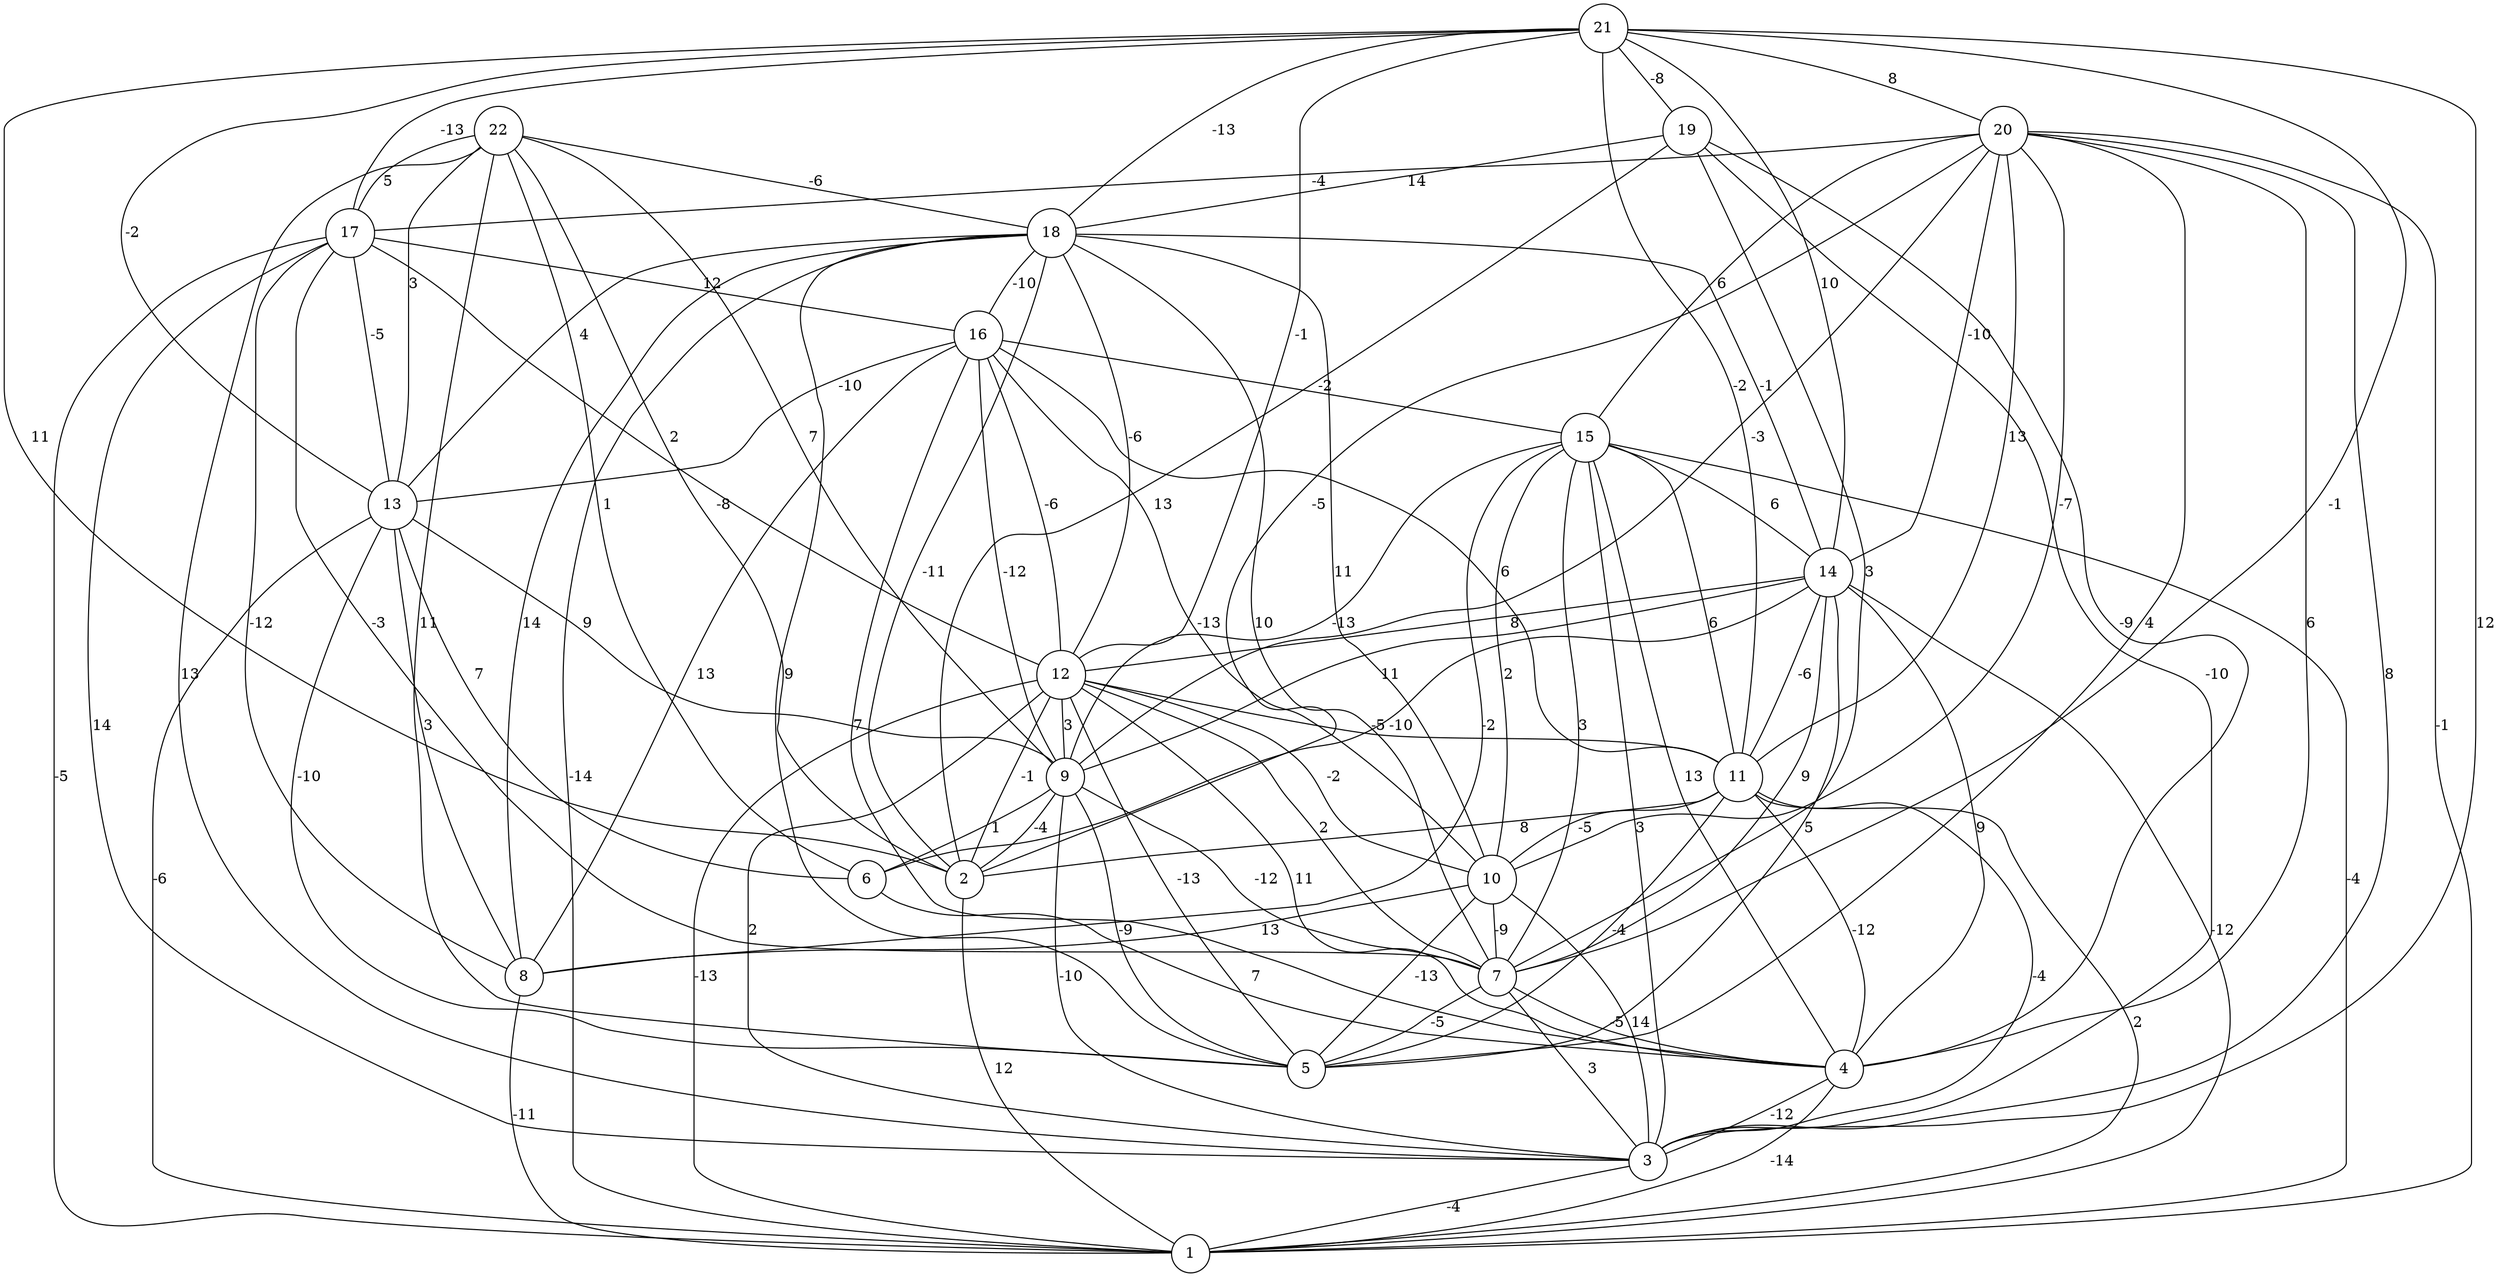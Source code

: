 graph { 
	 fontname="Helvetica,Arial,sans-serif" 
	 node [shape = circle]; 
	 22 -- 2 [label = "-8"];
	 22 -- 3 [label = "13"];
	 22 -- 5 [label = "11"];
	 22 -- 6 [label = "1"];
	 22 -- 9 [label = "7"];
	 22 -- 13 [label = "3"];
	 22 -- 17 [label = "5"];
	 22 -- 18 [label = "-6"];
	 21 -- 2 [label = "11"];
	 21 -- 3 [label = "12"];
	 21 -- 7 [label = "-1"];
	 21 -- 11 [label = "-2"];
	 21 -- 12 [label = "-1"];
	 21 -- 13 [label = "-2"];
	 21 -- 14 [label = "10"];
	 21 -- 17 [label = "-13"];
	 21 -- 18 [label = "-13"];
	 21 -- 19 [label = "-8"];
	 21 -- 20 [label = "8"];
	 20 -- 1 [label = "-1"];
	 20 -- 2 [label = "-5"];
	 20 -- 3 [label = "8"];
	 20 -- 4 [label = "6"];
	 20 -- 5 [label = "4"];
	 20 -- 9 [label = "-3"];
	 20 -- 10 [label = "-7"];
	 20 -- 11 [label = "13"];
	 20 -- 14 [label = "-10"];
	 20 -- 15 [label = "6"];
	 20 -- 17 [label = "-4"];
	 19 -- 2 [label = "13"];
	 19 -- 3 [label = "-10"];
	 19 -- 4 [label = "-9"];
	 19 -- 7 [label = "3"];
	 19 -- 18 [label = "14"];
	 18 -- 1 [label = "-14"];
	 18 -- 2 [label = "-11"];
	 18 -- 5 [label = "9"];
	 18 -- 7 [label = "10"];
	 18 -- 8 [label = "14"];
	 18 -- 10 [label = "11"];
	 18 -- 12 [label = "-6"];
	 18 -- 13 [label = "4"];
	 18 -- 14 [label = "-1"];
	 18 -- 16 [label = "-10"];
	 17 -- 1 [label = "-5"];
	 17 -- 3 [label = "14"];
	 17 -- 7 [label = "-3"];
	 17 -- 8 [label = "-12"];
	 17 -- 12 [label = "2"];
	 17 -- 13 [label = "-5"];
	 17 -- 16 [label = "12"];
	 16 -- 4 [label = "7"];
	 16 -- 8 [label = "13"];
	 16 -- 9 [label = "-12"];
	 16 -- 10 [label = "-13"];
	 16 -- 11 [label = "6"];
	 16 -- 12 [label = "-6"];
	 16 -- 13 [label = "-10"];
	 16 -- 15 [label = "-2"];
	 15 -- 1 [label = "-4"];
	 15 -- 3 [label = "3"];
	 15 -- 4 [label = "13"];
	 15 -- 7 [label = "3"];
	 15 -- 8 [label = "-2"];
	 15 -- 9 [label = "-13"];
	 15 -- 10 [label = "2"];
	 15 -- 11 [label = "6"];
	 15 -- 14 [label = "6"];
	 14 -- 1 [label = "-12"];
	 14 -- 4 [label = "9"];
	 14 -- 5 [label = "5"];
	 14 -- 6 [label = "-10"];
	 14 -- 7 [label = "9"];
	 14 -- 9 [label = "11"];
	 14 -- 11 [label = "-6"];
	 14 -- 12 [label = "8"];
	 13 -- 1 [label = "-6"];
	 13 -- 5 [label = "-10"];
	 13 -- 6 [label = "7"];
	 13 -- 8 [label = "3"];
	 13 -- 9 [label = "9"];
	 12 -- 1 [label = "-13"];
	 12 -- 2 [label = "-1"];
	 12 -- 3 [label = "2"];
	 12 -- 4 [label = "11"];
	 12 -- 5 [label = "-13"];
	 12 -- 7 [label = "2"];
	 12 -- 9 [label = "3"];
	 12 -- 10 [label = "-2"];
	 12 -- 11 [label = "-5"];
	 11 -- 1 [label = "2"];
	 11 -- 2 [label = "8"];
	 11 -- 3 [label = "-4"];
	 11 -- 4 [label = "-12"];
	 11 -- 5 [label = "-4"];
	 11 -- 10 [label = "-5"];
	 10 -- 3 [label = "14"];
	 10 -- 5 [label = "-13"];
	 10 -- 7 [label = "-9"];
	 10 -- 8 [label = "13"];
	 9 -- 2 [label = "-4"];
	 9 -- 3 [label = "-10"];
	 9 -- 5 [label = "-9"];
	 9 -- 6 [label = "1"];
	 9 -- 7 [label = "-12"];
	 8 -- 1 [label = "-11"];
	 7 -- 3 [label = "3"];
	 7 -- 4 [label = "-5"];
	 7 -- 5 [label = "-5"];
	 6 -- 4 [label = "7"];
	 4 -- 1 [label = "-14"];
	 4 -- 3 [label = "-12"];
	 3 -- 1 [label = "-4"];
	 2 -- 1 [label = "12"];
	 1;
	 2;
	 3;
	 4;
	 5;
	 6;
	 7;
	 8;
	 9;
	 10;
	 11;
	 12;
	 13;
	 14;
	 15;
	 16;
	 17;
	 18;
	 19;
	 20;
	 21;
	 22;
}

